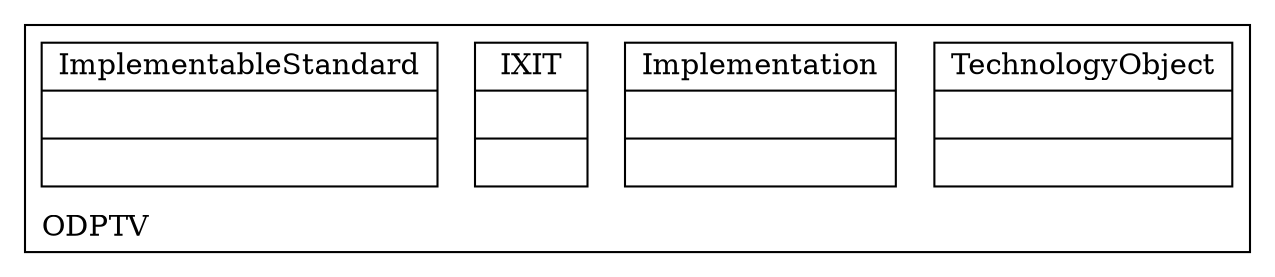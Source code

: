 digraph "KM3 Model in DOT" {
graph[rankdir=BT,labeljust=l,labelloc=t,nodeSep=0.75,compound=true];
 subgraph "cluster_ODPTV"{
labelloc=t
color=black
label=ODPTV
 node[shape=record];
TechnologyObject[label="{TechnologyObject| | }"]
;
 node[shape=record];
Implementation[label="{Implementation| | }"]
;
 node[shape=record];
IXIT[label="{IXIT| | }"]
;
 node[shape=record];
ImplementableStandard[label="{ImplementableStandard| | }"]
;

}
}
